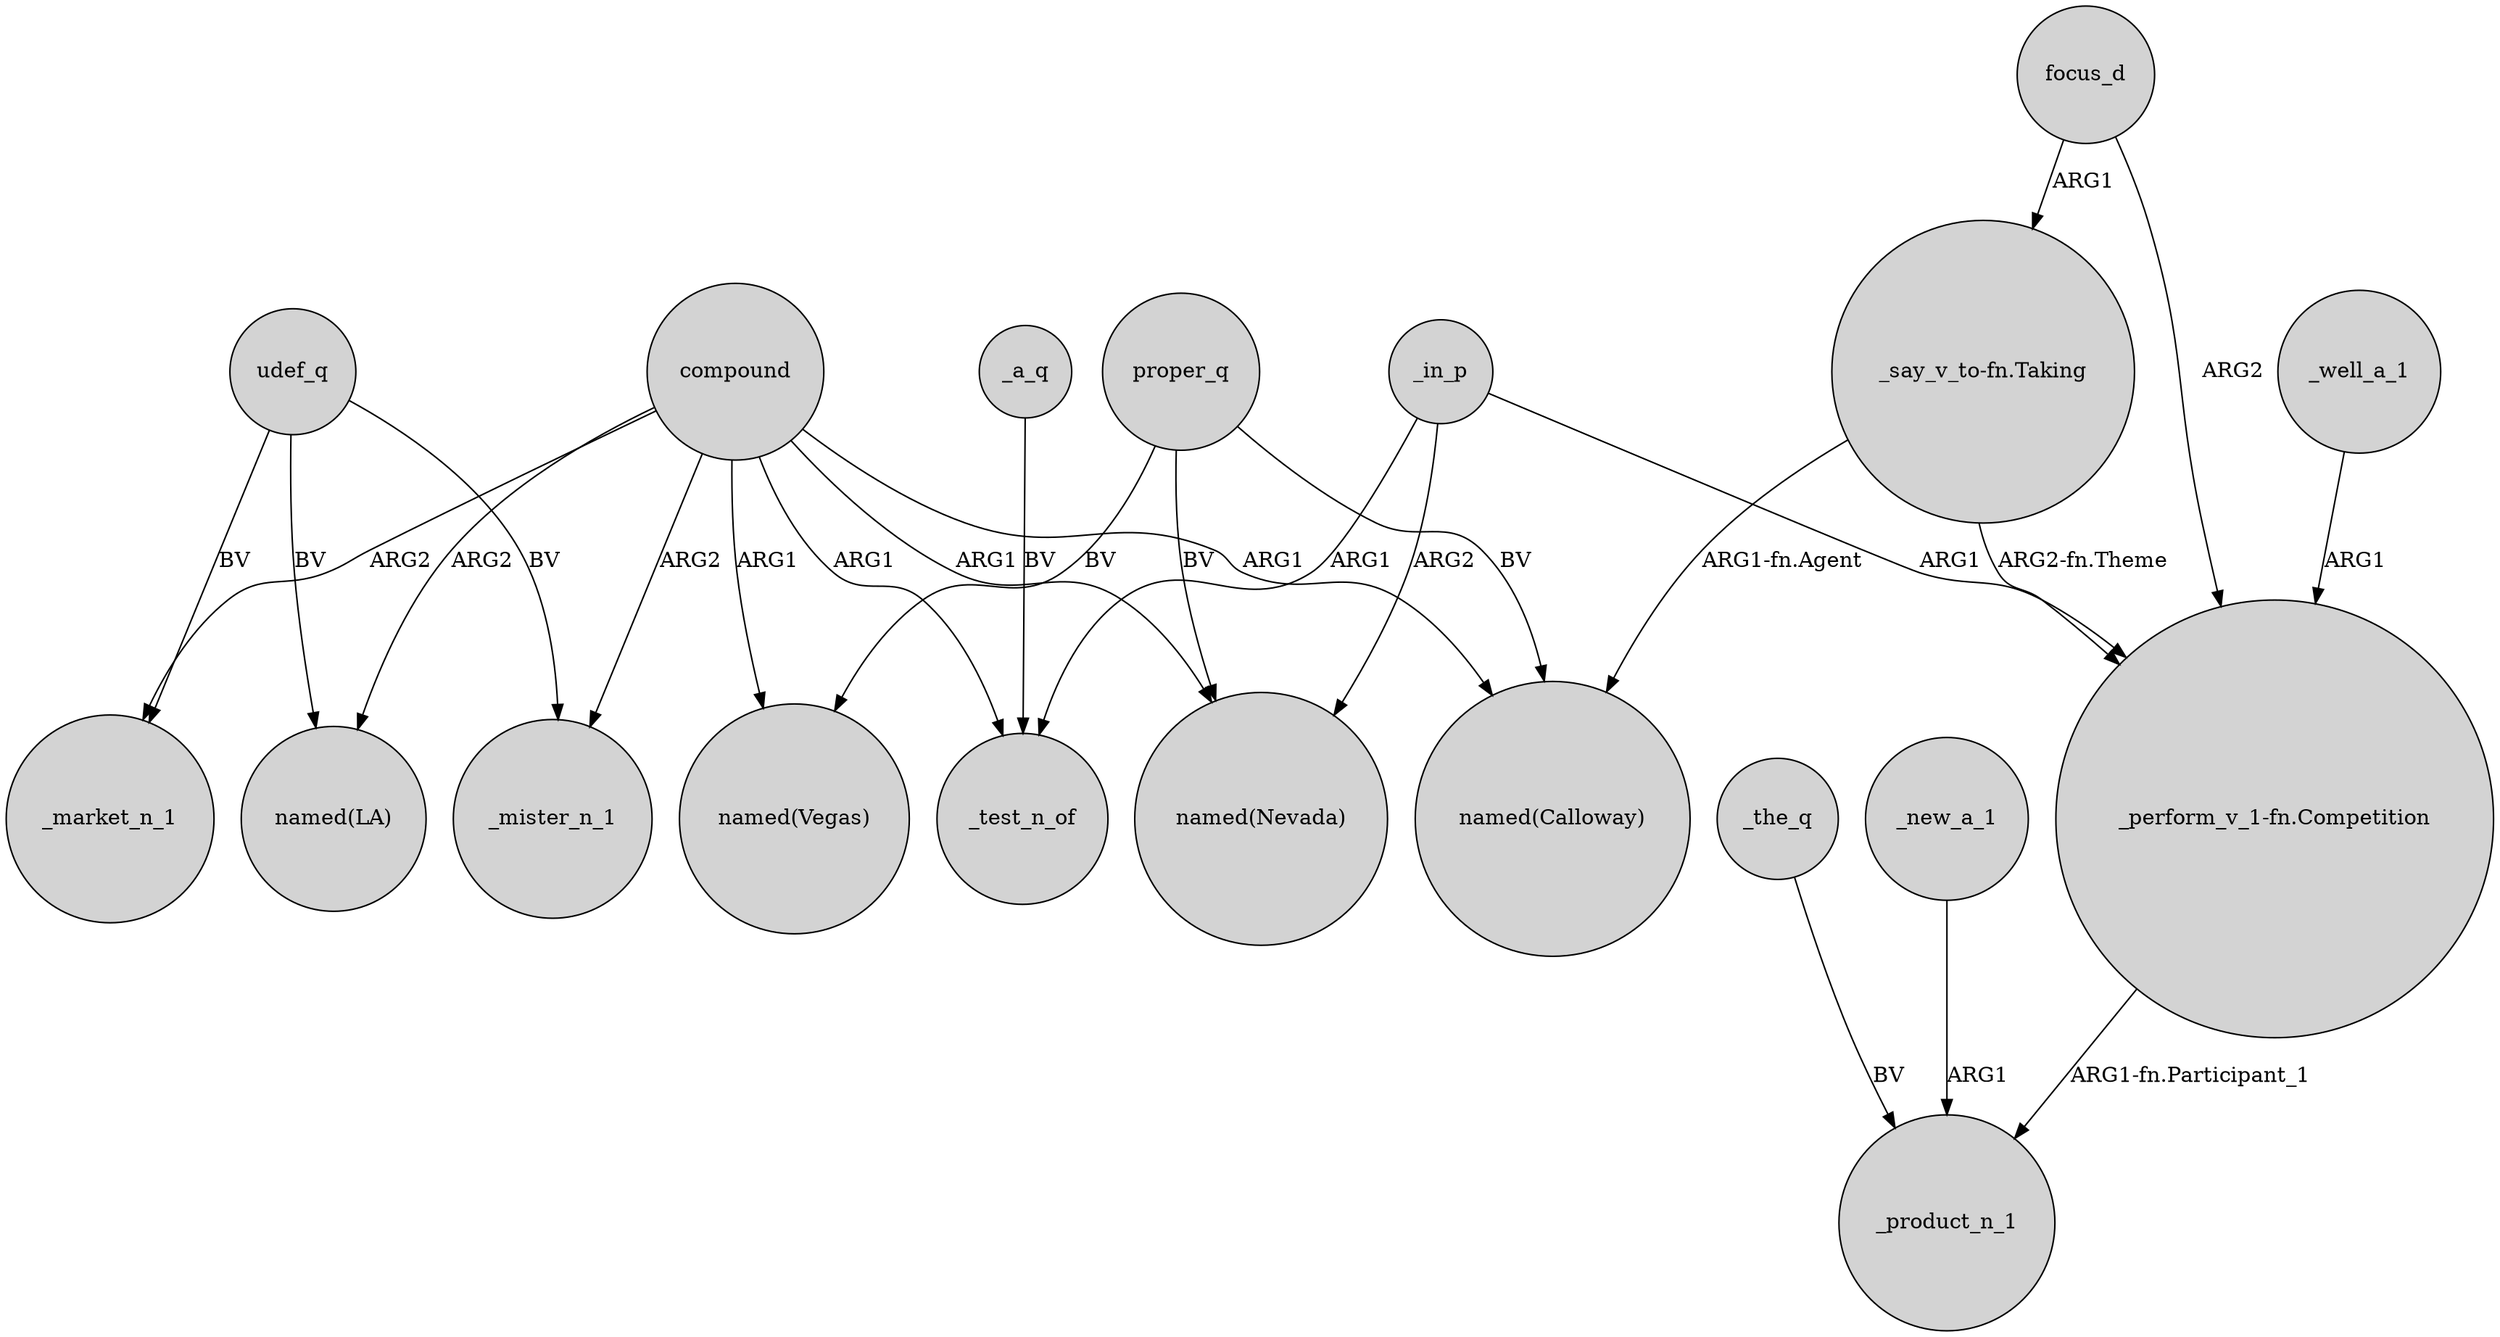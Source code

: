 digraph {
	node [shape=circle style=filled]
	udef_q -> _market_n_1 [label=BV]
	compound -> _mister_n_1 [label=ARG2]
	_in_p -> "_perform_v_1-fn.Competition" [label=ARG1]
	focus_d -> "_say_v_to-fn.Taking" [label=ARG1]
	compound -> _market_n_1 [label=ARG2]
	proper_q -> "named(Calloway)" [label=BV]
	_a_q -> _test_n_of [label=BV]
	_the_q -> _product_n_1 [label=BV]
	udef_q -> _mister_n_1 [label=BV]
	compound -> _test_n_of [label=ARG1]
	_new_a_1 -> _product_n_1 [label=ARG1]
	_in_p -> "named(Nevada)" [label=ARG2]
	_in_p -> _test_n_of [label=ARG1]
	_well_a_1 -> "_perform_v_1-fn.Competition" [label=ARG1]
	focus_d -> "_perform_v_1-fn.Competition" [label=ARG2]
	"_say_v_to-fn.Taking" -> "named(Calloway)" [label="ARG1-fn.Agent"]
	compound -> "named(LA)" [label=ARG2]
	"_perform_v_1-fn.Competition" -> _product_n_1 [label="ARG1-fn.Participant_1"]
	proper_q -> "named(Nevada)" [label=BV]
	compound -> "named(Vegas)" [label=ARG1]
	udef_q -> "named(LA)" [label=BV]
	compound -> "named(Calloway)" [label=ARG1]
	"_say_v_to-fn.Taking" -> "_perform_v_1-fn.Competition" [label="ARG2-fn.Theme"]
	compound -> "named(Nevada)" [label=ARG1]
	proper_q -> "named(Vegas)" [label=BV]
}
